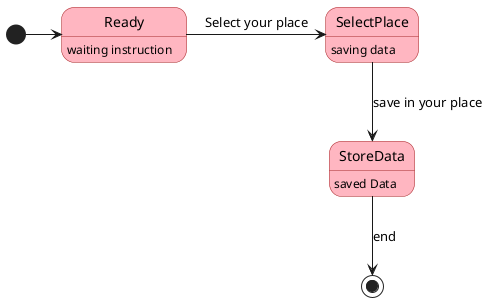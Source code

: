 @startuml store
skinparam Shadowing false
skinparam state{
    BackgroundColor LightPink
    BorderColor Brown
}
[*] -> Ready
Ready : waiting instruction
Ready -> SelectPlace : Select your place
SelectPlace : saving data
SelectPlace --> StoreData : save in your place
StoreData : saved Data
StoreData --> [*] : end
@enduml